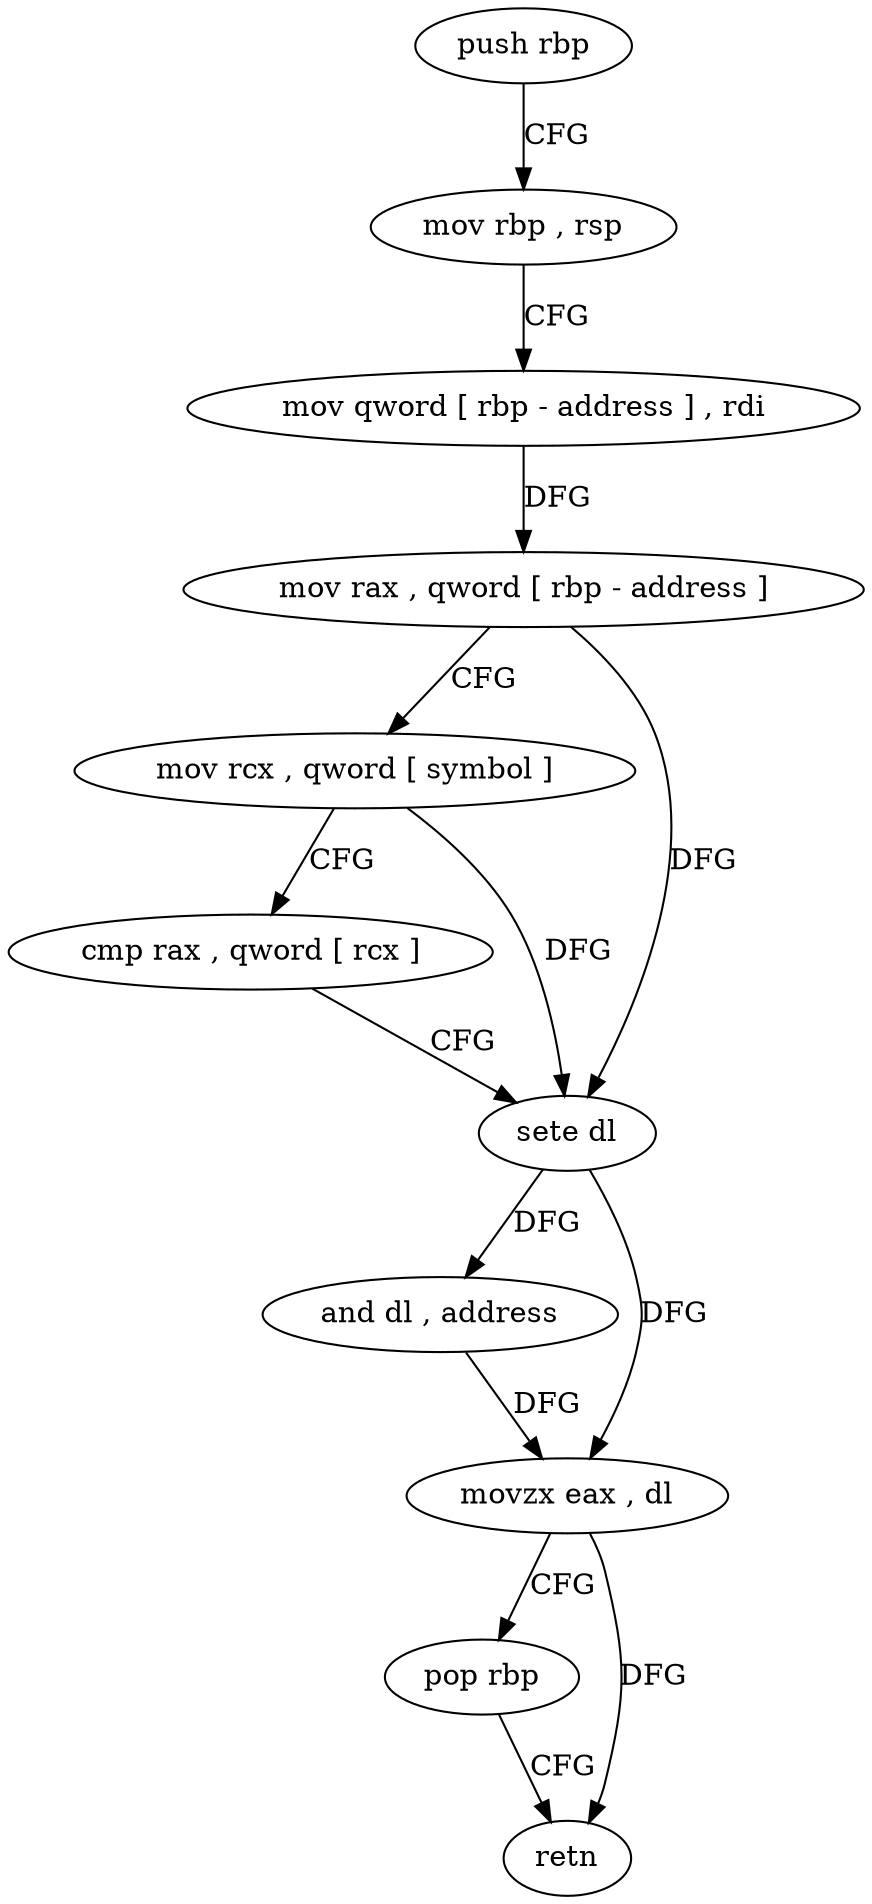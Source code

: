 digraph "func" {
"4205216" [label = "push rbp" ]
"4205217" [label = "mov rbp , rsp" ]
"4205220" [label = "mov qword [ rbp - address ] , rdi" ]
"4205224" [label = "mov rax , qword [ rbp - address ]" ]
"4205228" [label = "mov rcx , qword [ symbol ]" ]
"4205236" [label = "cmp rax , qword [ rcx ]" ]
"4205239" [label = "sete dl" ]
"4205242" [label = "and dl , address" ]
"4205245" [label = "movzx eax , dl" ]
"4205248" [label = "pop rbp" ]
"4205249" [label = "retn" ]
"4205216" -> "4205217" [ label = "CFG" ]
"4205217" -> "4205220" [ label = "CFG" ]
"4205220" -> "4205224" [ label = "DFG" ]
"4205224" -> "4205228" [ label = "CFG" ]
"4205224" -> "4205239" [ label = "DFG" ]
"4205228" -> "4205236" [ label = "CFG" ]
"4205228" -> "4205239" [ label = "DFG" ]
"4205236" -> "4205239" [ label = "CFG" ]
"4205239" -> "4205242" [ label = "DFG" ]
"4205239" -> "4205245" [ label = "DFG" ]
"4205242" -> "4205245" [ label = "DFG" ]
"4205245" -> "4205248" [ label = "CFG" ]
"4205245" -> "4205249" [ label = "DFG" ]
"4205248" -> "4205249" [ label = "CFG" ]
}
